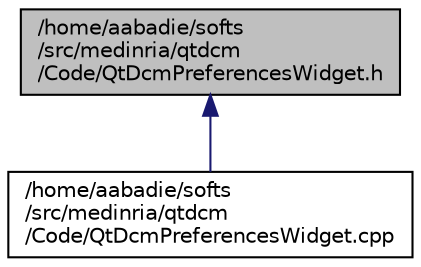 digraph "/home/aabadie/softs/src/medinria/qtdcm/Code/QtDcmPreferencesWidget.h"
{
  edge [fontname="Helvetica",fontsize="10",labelfontname="Helvetica",labelfontsize="10"];
  node [fontname="Helvetica",fontsize="10",shape=record];
  Node1 [label="/home/aabadie/softs\l/src/medinria/qtdcm\l/Code/QtDcmPreferencesWidget.h",height=0.2,width=0.4,color="black", fillcolor="grey75", style="filled" fontcolor="black"];
  Node1 -> Node2 [dir="back",color="midnightblue",fontsize="10",style="solid",fontname="Helvetica"];
  Node2 [label="/home/aabadie/softs\l/src/medinria/qtdcm\l/Code/QtDcmPreferencesWidget.cpp",height=0.2,width=0.4,color="black", fillcolor="white", style="filled",URL="$QtDcmPreferencesWidget_8cpp.html"];
}
